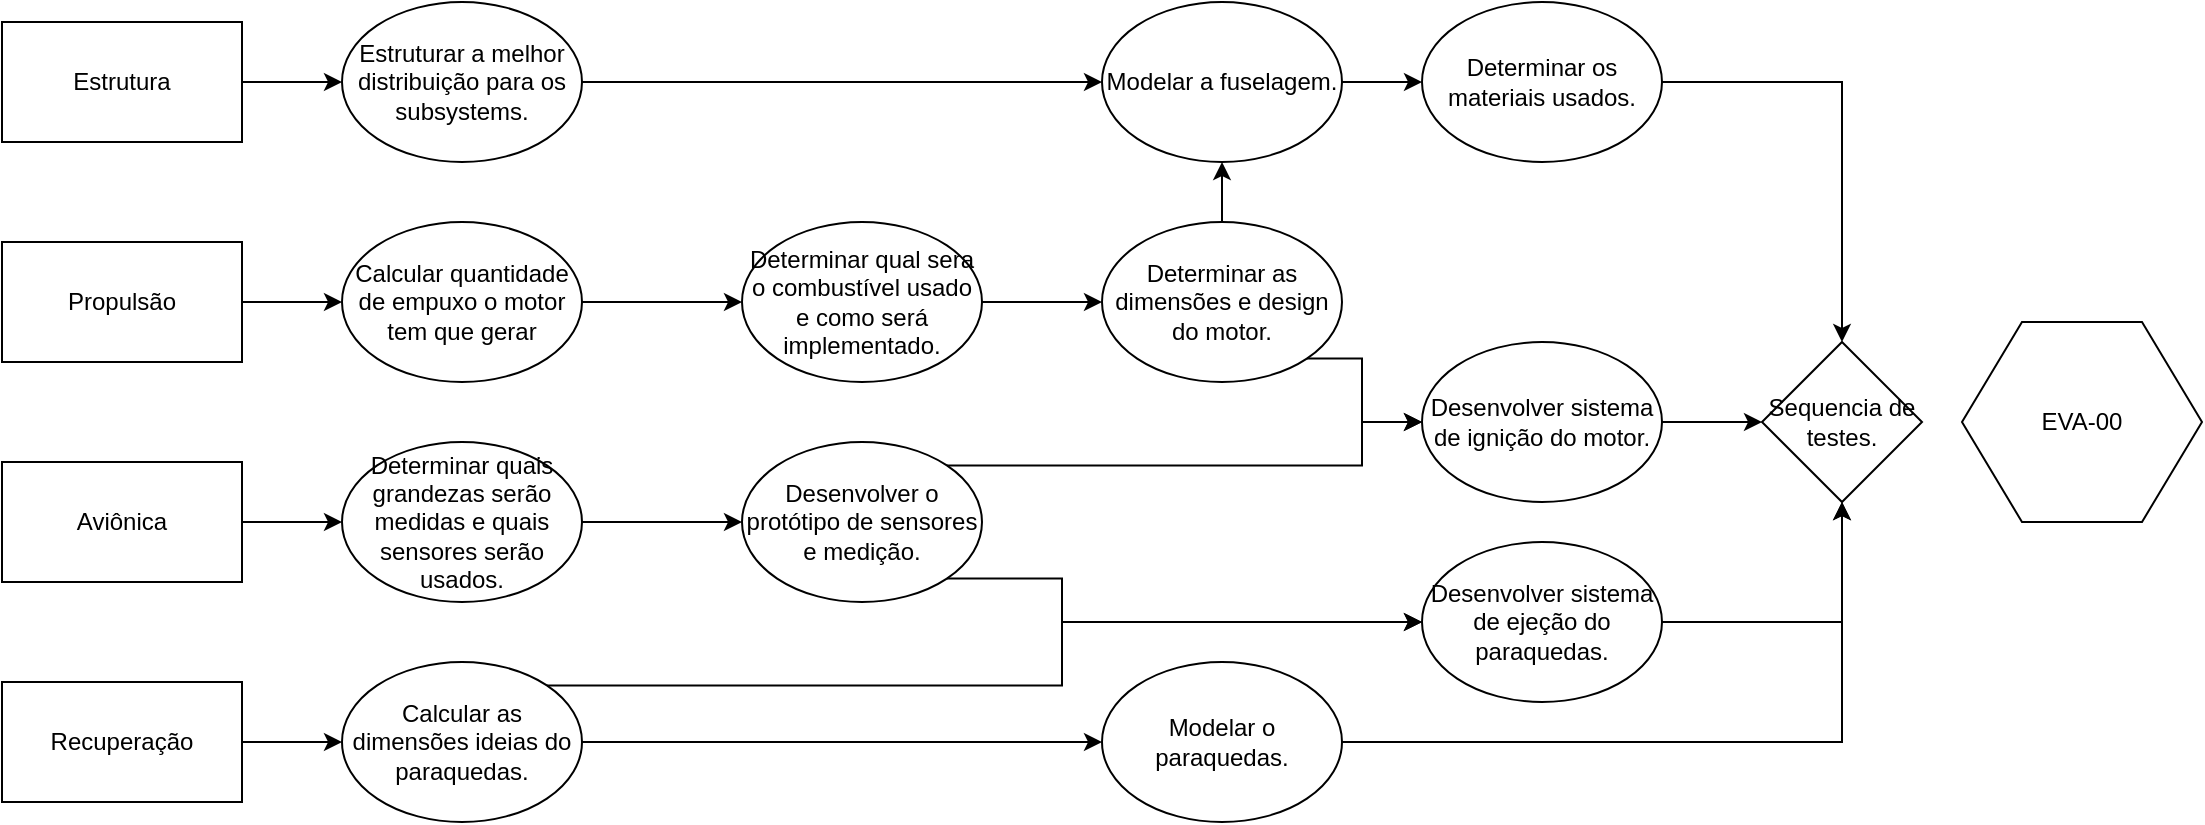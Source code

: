 <mxfile version="13.6.2" type="github">
  <diagram id="41guQlqh2v2WvfY6evQr" name="Page-1">
    <mxGraphModel dx="827" dy="483" grid="1" gridSize="10" guides="1" tooltips="1" connect="1" arrows="1" fold="1" page="1" pageScale="1" pageWidth="850" pageHeight="1100" math="0" shadow="0">
      <root>
        <mxCell id="0" />
        <mxCell id="1" parent="0" />
        <mxCell id="YylkgkOglykvxc9Hslgz-1" value="EVA-00" style="shape=hexagon;perimeter=hexagonPerimeter2;whiteSpace=wrap;html=1;fixedSize=1;size=30;" parent="1" vertex="1">
          <mxGeometry x="1010" y="410" width="120" height="100" as="geometry" />
        </mxCell>
        <mxCell id="YylkgkOglykvxc9Hslgz-14" style="edgeStyle=orthogonalEdgeStyle;rounded=0;orthogonalLoop=1;jettySize=auto;html=1;exitX=1;exitY=0.5;exitDx=0;exitDy=0;entryX=0;entryY=0.5;entryDx=0;entryDy=0;" parent="1" source="YylkgkOglykvxc9Hslgz-2" target="YylkgkOglykvxc9Hslgz-13" edge="1">
          <mxGeometry relative="1" as="geometry" />
        </mxCell>
        <mxCell id="YylkgkOglykvxc9Hslgz-2" value="Propulsão" style="rounded=0;whiteSpace=wrap;html=1;" parent="1" vertex="1">
          <mxGeometry x="30" y="370" width="120" height="60" as="geometry" />
        </mxCell>
        <mxCell id="YylkgkOglykvxc9Hslgz-20" style="edgeStyle=orthogonalEdgeStyle;rounded=0;orthogonalLoop=1;jettySize=auto;html=1;exitX=1;exitY=0.5;exitDx=0;exitDy=0;entryX=0;entryY=0.5;entryDx=0;entryDy=0;" parent="1" source="YylkgkOglykvxc9Hslgz-3" target="YylkgkOglykvxc9Hslgz-19" edge="1">
          <mxGeometry relative="1" as="geometry" />
        </mxCell>
        <mxCell id="YylkgkOglykvxc9Hslgz-3" value="Estrutura" style="rounded=0;whiteSpace=wrap;html=1;" parent="1" vertex="1">
          <mxGeometry x="30" y="260" width="120" height="60" as="geometry" />
        </mxCell>
        <mxCell id="YylkgkOglykvxc9Hslgz-10" style="edgeStyle=orthogonalEdgeStyle;rounded=0;orthogonalLoop=1;jettySize=auto;html=1;entryX=0;entryY=0.5;entryDx=0;entryDy=0;" parent="1" source="YylkgkOglykvxc9Hslgz-4" target="YylkgkOglykvxc9Hslgz-7" edge="1">
          <mxGeometry relative="1" as="geometry" />
        </mxCell>
        <mxCell id="YylkgkOglykvxc9Hslgz-4" value="Aviônica" style="rounded=0;whiteSpace=wrap;html=1;" parent="1" vertex="1">
          <mxGeometry x="30" y="480" width="120" height="60" as="geometry" />
        </mxCell>
        <mxCell id="YylkgkOglykvxc9Hslgz-9" style="edgeStyle=orthogonalEdgeStyle;rounded=0;orthogonalLoop=1;jettySize=auto;html=1;exitX=1;exitY=0.5;exitDx=0;exitDy=0;entryX=0;entryY=0.5;entryDx=0;entryDy=0;" parent="1" source="YylkgkOglykvxc9Hslgz-5" target="YylkgkOglykvxc9Hslgz-6" edge="1">
          <mxGeometry relative="1" as="geometry" />
        </mxCell>
        <mxCell id="YylkgkOglykvxc9Hslgz-5" value="Recuperação" style="rounded=0;whiteSpace=wrap;html=1;" parent="1" vertex="1">
          <mxGeometry x="30" y="590" width="120" height="60" as="geometry" />
        </mxCell>
        <mxCell id="YylkgkOglykvxc9Hslgz-33" style="edgeStyle=orthogonalEdgeStyle;rounded=0;orthogonalLoop=1;jettySize=auto;html=1;exitX=1;exitY=0.5;exitDx=0;exitDy=0;entryX=0;entryY=0.5;entryDx=0;entryDy=0;" parent="1" source="YylkgkOglykvxc9Hslgz-6" target="YylkgkOglykvxc9Hslgz-32" edge="1">
          <mxGeometry relative="1" as="geometry" />
        </mxCell>
        <mxCell id="YylkgkOglykvxc9Hslgz-36" style="edgeStyle=orthogonalEdgeStyle;rounded=0;orthogonalLoop=1;jettySize=auto;html=1;exitX=1;exitY=0;exitDx=0;exitDy=0;entryX=0;entryY=0.5;entryDx=0;entryDy=0;" parent="1" source="YylkgkOglykvxc9Hslgz-6" target="YylkgkOglykvxc9Hslgz-8" edge="1">
          <mxGeometry relative="1" as="geometry">
            <Array as="points">
              <mxPoint x="560" y="592" />
              <mxPoint x="560" y="560" />
            </Array>
          </mxGeometry>
        </mxCell>
        <mxCell id="YylkgkOglykvxc9Hslgz-6" value="Calcular as dimensões ideias do paraquedas." style="ellipse;whiteSpace=wrap;html=1;" parent="1" vertex="1">
          <mxGeometry x="200" y="580" width="120" height="80" as="geometry" />
        </mxCell>
        <mxCell id="rFm5PoCtBt1_bLLXT2XU-6" style="edgeStyle=orthogonalEdgeStyle;rounded=0;orthogonalLoop=1;jettySize=auto;html=1;exitX=1;exitY=0.5;exitDx=0;exitDy=0;entryX=0;entryY=0.5;entryDx=0;entryDy=0;" edge="1" parent="1" source="YylkgkOglykvxc9Hslgz-7" target="rFm5PoCtBt1_bLLXT2XU-5">
          <mxGeometry relative="1" as="geometry" />
        </mxCell>
        <mxCell id="YylkgkOglykvxc9Hslgz-7" value="Determinar quais grandezas serão medidas e quais sensores serão usados." style="ellipse;whiteSpace=wrap;html=1;" parent="1" vertex="1">
          <mxGeometry x="200" y="470" width="120" height="80" as="geometry" />
        </mxCell>
        <mxCell id="YylkgkOglykvxc9Hslgz-30" style="edgeStyle=orthogonalEdgeStyle;rounded=0;orthogonalLoop=1;jettySize=auto;html=1;exitX=1;exitY=0.5;exitDx=0;exitDy=0;entryX=0.5;entryY=1;entryDx=0;entryDy=0;" parent="1" source="YylkgkOglykvxc9Hslgz-8" target="YylkgkOglykvxc9Hslgz-28" edge="1">
          <mxGeometry relative="1" as="geometry" />
        </mxCell>
        <mxCell id="YylkgkOglykvxc9Hslgz-8" value="Desenvolver sistema de ejeção do paraquedas." style="ellipse;whiteSpace=wrap;html=1;" parent="1" vertex="1">
          <mxGeometry x="740" y="520" width="120" height="80" as="geometry" />
        </mxCell>
        <mxCell id="YylkgkOglykvxc9Hslgz-16" style="edgeStyle=orthogonalEdgeStyle;rounded=0;orthogonalLoop=1;jettySize=auto;html=1;exitX=1;exitY=0.5;exitDx=0;exitDy=0;entryX=0;entryY=0.5;entryDx=0;entryDy=0;" parent="1" source="YylkgkOglykvxc9Hslgz-13" target="YylkgkOglykvxc9Hslgz-15" edge="1">
          <mxGeometry relative="1" as="geometry" />
        </mxCell>
        <mxCell id="YylkgkOglykvxc9Hslgz-13" value="Calcular quantidade de empuxo o motor tem que gerar" style="ellipse;whiteSpace=wrap;html=1;" parent="1" vertex="1">
          <mxGeometry x="200" y="360" width="120" height="80" as="geometry" />
        </mxCell>
        <mxCell id="YylkgkOglykvxc9Hslgz-18" style="edgeStyle=orthogonalEdgeStyle;rounded=0;orthogonalLoop=1;jettySize=auto;html=1;exitX=1;exitY=0.5;exitDx=0;exitDy=0;entryX=0;entryY=0.5;entryDx=0;entryDy=0;" parent="1" source="YylkgkOglykvxc9Hslgz-15" target="YylkgkOglykvxc9Hslgz-17" edge="1">
          <mxGeometry relative="1" as="geometry" />
        </mxCell>
        <mxCell id="YylkgkOglykvxc9Hslgz-15" value="Determinar qual sera o combustível usado e como será implementado." style="ellipse;whiteSpace=wrap;html=1;" parent="1" vertex="1">
          <mxGeometry x="400" y="360" width="120" height="80" as="geometry" />
        </mxCell>
        <mxCell id="YylkgkOglykvxc9Hslgz-23" style="edgeStyle=orthogonalEdgeStyle;rounded=0;orthogonalLoop=1;jettySize=auto;html=1;exitX=0.5;exitY=0;exitDx=0;exitDy=0;entryX=0.5;entryY=1;entryDx=0;entryDy=0;" parent="1" source="YylkgkOglykvxc9Hslgz-17" target="YylkgkOglykvxc9Hslgz-21" edge="1">
          <mxGeometry relative="1" as="geometry" />
        </mxCell>
        <mxCell id="rFm5PoCtBt1_bLLXT2XU-11" style="edgeStyle=orthogonalEdgeStyle;rounded=0;orthogonalLoop=1;jettySize=auto;html=1;exitX=1;exitY=1;exitDx=0;exitDy=0;" edge="1" parent="1" source="YylkgkOglykvxc9Hslgz-17" target="YylkgkOglykvxc9Hslgz-24">
          <mxGeometry relative="1" as="geometry">
            <Array as="points">
              <mxPoint x="710" y="428" />
              <mxPoint x="710" y="460" />
            </Array>
          </mxGeometry>
        </mxCell>
        <mxCell id="YylkgkOglykvxc9Hslgz-17" value="Determinar as dimensões e design do motor." style="ellipse;whiteSpace=wrap;html=1;" parent="1" vertex="1">
          <mxGeometry x="580" y="360" width="120" height="80" as="geometry" />
        </mxCell>
        <mxCell id="YylkgkOglykvxc9Hslgz-22" style="edgeStyle=orthogonalEdgeStyle;rounded=0;orthogonalLoop=1;jettySize=auto;html=1;exitX=1;exitY=0.5;exitDx=0;exitDy=0;entryX=0;entryY=0.5;entryDx=0;entryDy=0;" parent="1" source="YylkgkOglykvxc9Hslgz-19" target="YylkgkOglykvxc9Hslgz-21" edge="1">
          <mxGeometry relative="1" as="geometry" />
        </mxCell>
        <mxCell id="YylkgkOglykvxc9Hslgz-19" value="Estruturar a melhor distribuição para os subsystems." style="ellipse;whiteSpace=wrap;html=1;" parent="1" vertex="1">
          <mxGeometry x="200" y="250" width="120" height="80" as="geometry" />
        </mxCell>
        <mxCell id="rFm5PoCtBt1_bLLXT2XU-3" style="edgeStyle=orthogonalEdgeStyle;rounded=0;orthogonalLoop=1;jettySize=auto;html=1;exitX=1;exitY=0.5;exitDx=0;exitDy=0;entryX=0;entryY=0.5;entryDx=0;entryDy=0;" edge="1" parent="1" source="YylkgkOglykvxc9Hslgz-21" target="rFm5PoCtBt1_bLLXT2XU-2">
          <mxGeometry relative="1" as="geometry" />
        </mxCell>
        <mxCell id="YylkgkOglykvxc9Hslgz-21" value="Modelar a fuselagem." style="ellipse;whiteSpace=wrap;html=1;" parent="1" vertex="1">
          <mxGeometry x="580" y="250" width="120" height="80" as="geometry" />
        </mxCell>
        <mxCell id="YylkgkOglykvxc9Hslgz-31" style="edgeStyle=orthogonalEdgeStyle;rounded=0;orthogonalLoop=1;jettySize=auto;html=1;exitX=1;exitY=0.5;exitDx=0;exitDy=0;entryX=0;entryY=0.5;entryDx=0;entryDy=0;" parent="1" source="YylkgkOglykvxc9Hslgz-24" target="YylkgkOglykvxc9Hslgz-28" edge="1">
          <mxGeometry relative="1" as="geometry" />
        </mxCell>
        <mxCell id="YylkgkOglykvxc9Hslgz-24" value="Desenvolver sistema de ignição do motor." style="ellipse;whiteSpace=wrap;html=1;" parent="1" vertex="1">
          <mxGeometry x="740" y="420" width="120" height="80" as="geometry" />
        </mxCell>
        <mxCell id="YylkgkOglykvxc9Hslgz-28" value="Sequencia de testes." style="rhombus;whiteSpace=wrap;html=1;" parent="1" vertex="1">
          <mxGeometry x="910" y="420" width="80" height="80" as="geometry" />
        </mxCell>
        <mxCell id="YylkgkOglykvxc9Hslgz-34" style="edgeStyle=orthogonalEdgeStyle;rounded=0;orthogonalLoop=1;jettySize=auto;html=1;exitX=1;exitY=0.5;exitDx=0;exitDy=0;entryX=0.5;entryY=1;entryDx=0;entryDy=0;" parent="1" source="YylkgkOglykvxc9Hslgz-32" target="YylkgkOglykvxc9Hslgz-28" edge="1">
          <mxGeometry relative="1" as="geometry" />
        </mxCell>
        <mxCell id="YylkgkOglykvxc9Hslgz-32" value="Modelar o paraquedas." style="ellipse;whiteSpace=wrap;html=1;" parent="1" vertex="1">
          <mxGeometry x="580" y="580" width="120" height="80" as="geometry" />
        </mxCell>
        <mxCell id="rFm5PoCtBt1_bLLXT2XU-4" style="edgeStyle=orthogonalEdgeStyle;rounded=0;orthogonalLoop=1;jettySize=auto;html=1;exitX=1;exitY=0.5;exitDx=0;exitDy=0;entryX=0.5;entryY=0;entryDx=0;entryDy=0;" edge="1" parent="1" source="rFm5PoCtBt1_bLLXT2XU-2" target="YylkgkOglykvxc9Hslgz-28">
          <mxGeometry relative="1" as="geometry" />
        </mxCell>
        <mxCell id="rFm5PoCtBt1_bLLXT2XU-2" value="Determinar os materiais usados." style="ellipse;whiteSpace=wrap;html=1;" vertex="1" parent="1">
          <mxGeometry x="740" y="250" width="120" height="80" as="geometry" />
        </mxCell>
        <mxCell id="rFm5PoCtBt1_bLLXT2XU-9" style="edgeStyle=orthogonalEdgeStyle;rounded=0;orthogonalLoop=1;jettySize=auto;html=1;exitX=1;exitY=0;exitDx=0;exitDy=0;" edge="1" parent="1" source="rFm5PoCtBt1_bLLXT2XU-5" target="YylkgkOglykvxc9Hslgz-24">
          <mxGeometry relative="1" as="geometry">
            <Array as="points">
              <mxPoint x="710" y="482" />
              <mxPoint x="710" y="460" />
            </Array>
          </mxGeometry>
        </mxCell>
        <mxCell id="rFm5PoCtBt1_bLLXT2XU-10" style="edgeStyle=orthogonalEdgeStyle;rounded=0;orthogonalLoop=1;jettySize=auto;html=1;exitX=1;exitY=1;exitDx=0;exitDy=0;" edge="1" parent="1" source="rFm5PoCtBt1_bLLXT2XU-5" target="YylkgkOglykvxc9Hslgz-8">
          <mxGeometry relative="1" as="geometry">
            <Array as="points">
              <mxPoint x="560" y="538" />
              <mxPoint x="560" y="560" />
            </Array>
          </mxGeometry>
        </mxCell>
        <mxCell id="rFm5PoCtBt1_bLLXT2XU-5" value="Desenvolver o protótipo de sensores e medição." style="ellipse;whiteSpace=wrap;html=1;" vertex="1" parent="1">
          <mxGeometry x="400" y="470" width="120" height="80" as="geometry" />
        </mxCell>
      </root>
    </mxGraphModel>
  </diagram>
</mxfile>
